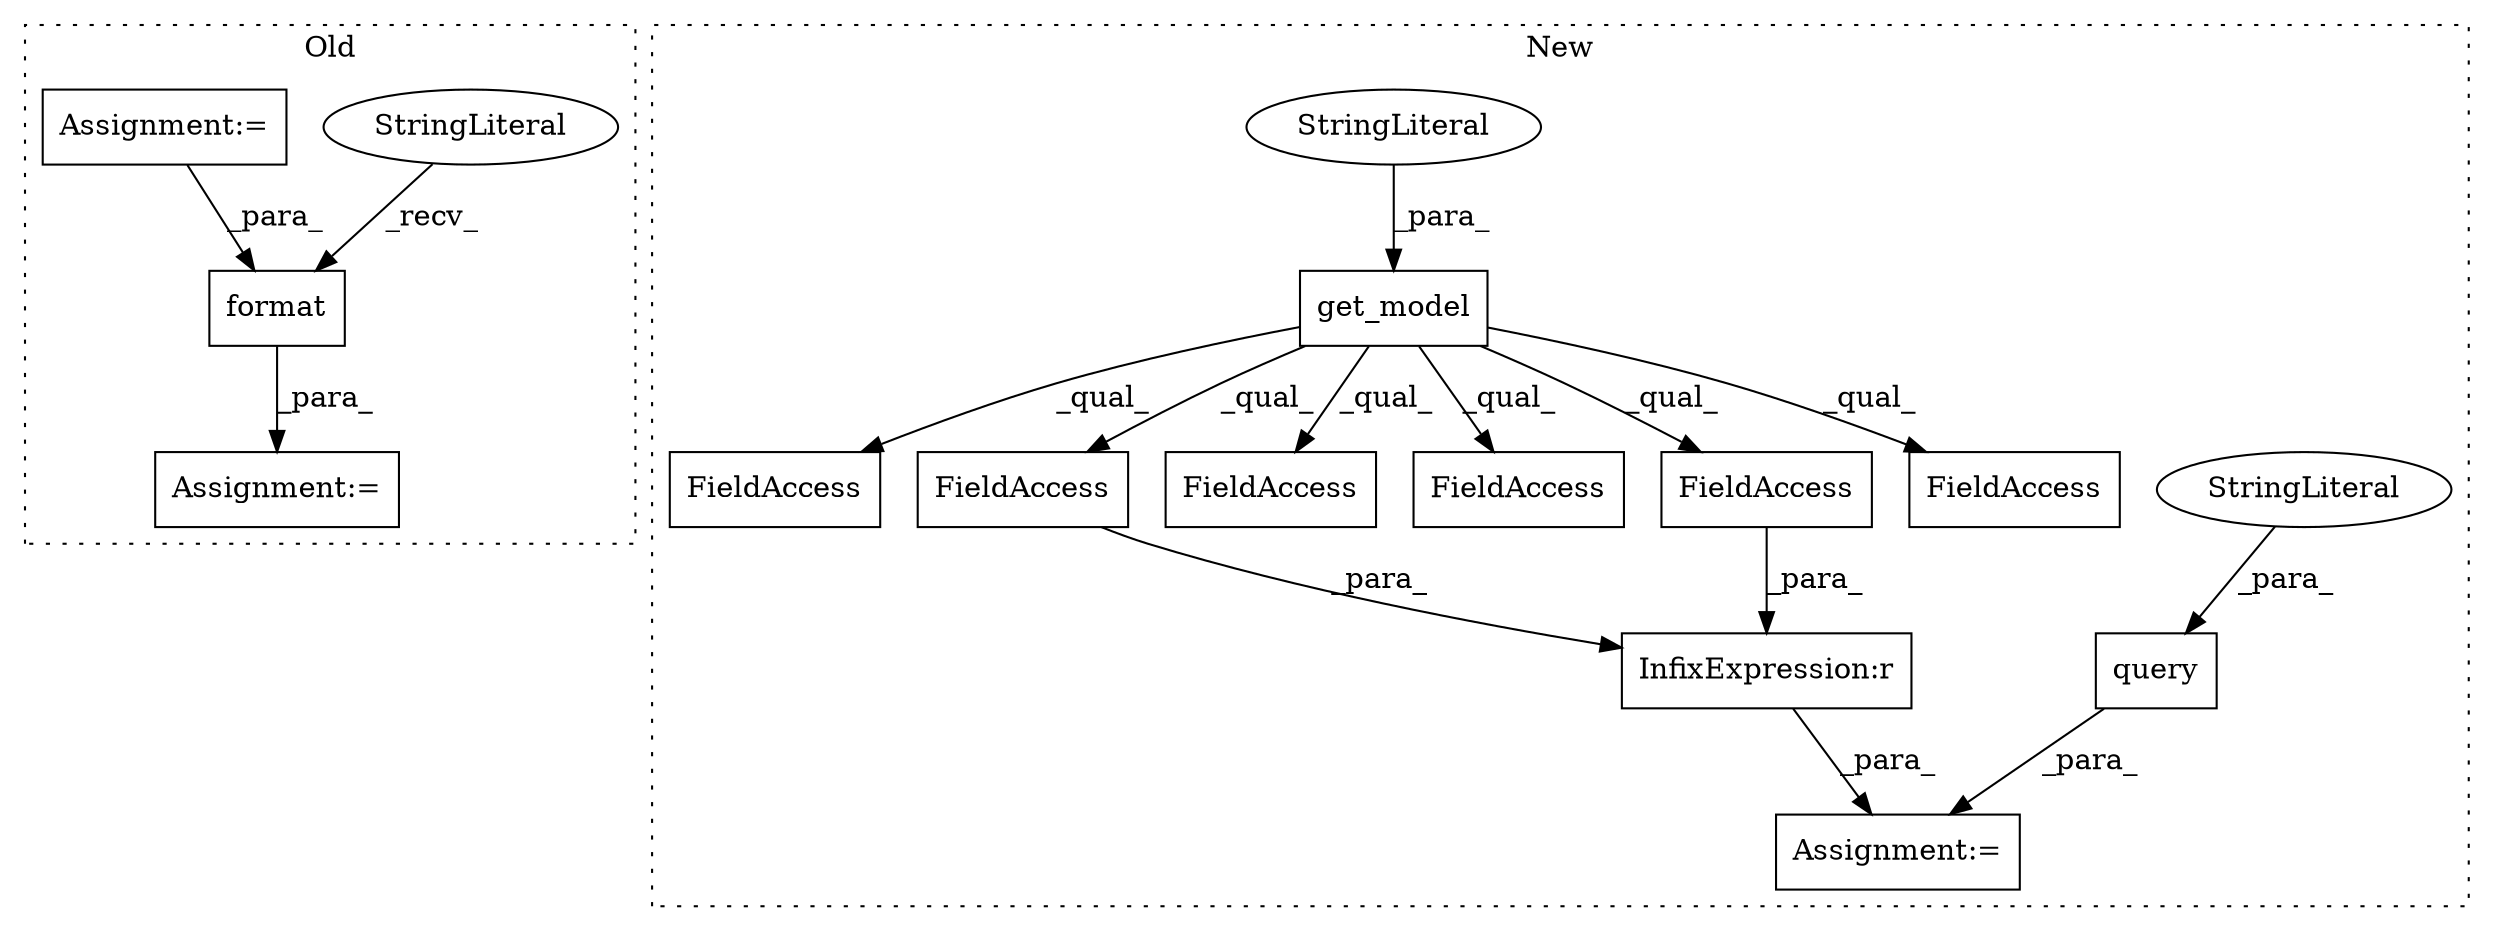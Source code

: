 digraph G {
subgraph cluster0 {
1 [label="format" a="32" s="3742,3754" l="7,1" shape="box"];
3 [label="StringLiteral" a="45" s="3525" l="216" shape="ellipse"];
5 [label="Assignment:=" a="7" s="3524" l="1" shape="box"];
16 [label="Assignment:=" a="7" s="3390" l="2" shape="box"];
label = "Old";
style="dotted";
}
subgraph cluster1 {
2 [label="query" a="32" s="3296,3310" l="6,1" shape="box"];
4 [label="StringLiteral" a="45" s="3302" l="8" shape="ellipse"];
6 [label="Assignment:=" a="7" s="3286" l="1" shape="box"];
7 [label="get_model" a="32" s="2873,2891" l="10,1" shape="box"];
8 [label="FieldAccess" a="22" s="3149" l="16" shape="box"];
9 [label="FieldAccess" a="22" s="3363" l="36" shape="box"];
10 [label="FieldAccess" a="22" s="2992" l="14" shape="box"];
11 [label="FieldAccess" a="22" s="3024" l="14" shape="box"];
12 [label="FieldAccess" a="22" s="3344" l="15" shape="box"];
13 [label="FieldAccess" a="22" s="3247" l="16" shape="box"];
14 [label="StringLiteral" a="45" s="2883" l="8" shape="ellipse"];
15 [label="InfixExpression:r" a="27" s="3359" l="4" shape="box"];
label = "New";
style="dotted";
}
1 -> 5 [label="_para_"];
2 -> 6 [label="_para_"];
3 -> 1 [label="_recv_"];
4 -> 2 [label="_para_"];
7 -> 8 [label="_qual_"];
7 -> 12 [label="_qual_"];
7 -> 10 [label="_qual_"];
7 -> 11 [label="_qual_"];
7 -> 13 [label="_qual_"];
7 -> 9 [label="_qual_"];
9 -> 15 [label="_para_"];
12 -> 15 [label="_para_"];
14 -> 7 [label="_para_"];
15 -> 6 [label="_para_"];
16 -> 1 [label="_para_"];
}
